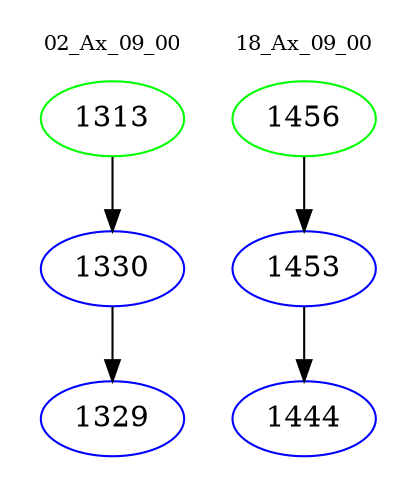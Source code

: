 digraph{
subgraph cluster_0 {
color = white
label = "02_Ax_09_00";
fontsize=10;
T0_1313 [label="1313", color="green"]
T0_1313 -> T0_1330 [color="black"]
T0_1330 [label="1330", color="blue"]
T0_1330 -> T0_1329 [color="black"]
T0_1329 [label="1329", color="blue"]
}
subgraph cluster_1 {
color = white
label = "18_Ax_09_00";
fontsize=10;
T1_1456 [label="1456", color="green"]
T1_1456 -> T1_1453 [color="black"]
T1_1453 [label="1453", color="blue"]
T1_1453 -> T1_1444 [color="black"]
T1_1444 [label="1444", color="blue"]
}
}
